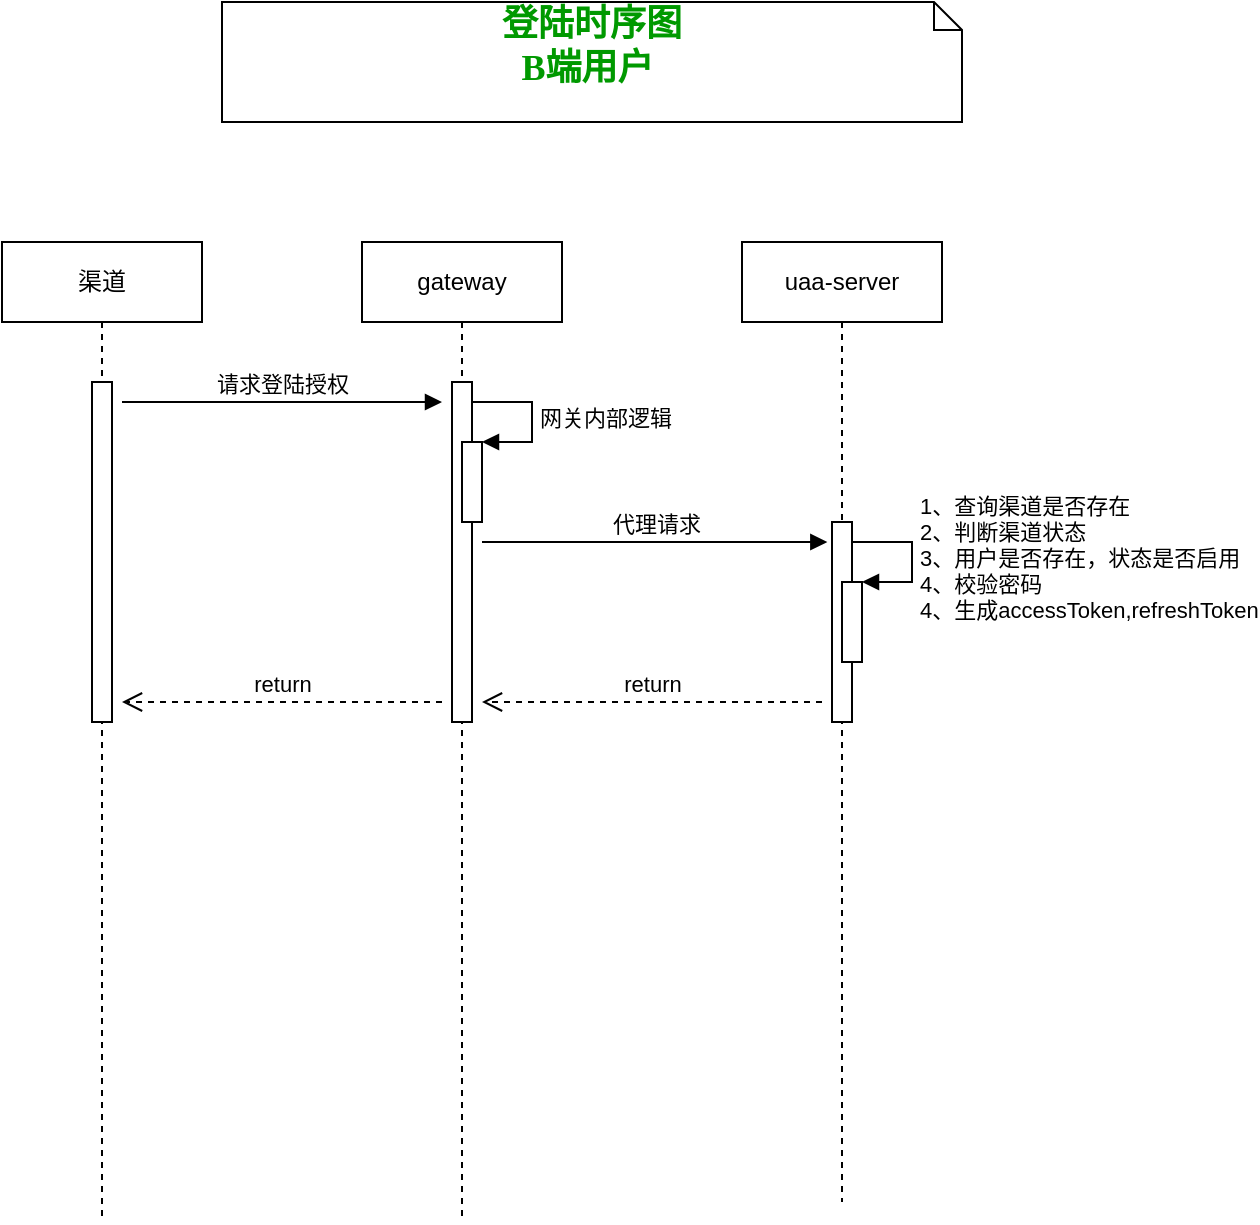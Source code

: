 <mxfile version="14.6.1" type="github">
  <diagram name="Page-1" id="13e1069c-82ec-6db2-03f1-153e76fe0fe0">
    <mxGraphModel dx="1022" dy="437" grid="1" gridSize="10" guides="1" tooltips="1" connect="1" arrows="1" fold="1" page="1" pageScale="1" pageWidth="1100" pageHeight="850" background="#ffffff" math="0" shadow="0">
      <root>
        <mxCell id="0" />
        <mxCell id="1" parent="0" />
        <mxCell id="7baba1c4bc27f4b0-40" value="&lt;font style=&quot;font-size: 18px&quot;&gt;&lt;b&gt;&lt;font color=&quot;#009900&quot;&gt;登陆时序图&lt;br&gt;B端用户&amp;nbsp;&lt;br&gt;&lt;/font&gt;&lt;br&gt;&lt;/b&gt;&lt;/font&gt;" style="shape=note;whiteSpace=wrap;html=1;size=14;verticalAlign=top;align=center;spacingTop=-6;rounded=0;shadow=0;comic=0;labelBackgroundColor=none;strokeWidth=1;fontFamily=Verdana;fontSize=12" parent="1" vertex="1">
          <mxGeometry x="240" width="370" height="60" as="geometry" />
        </mxCell>
        <mxCell id="KGN7WheUU5ocgR0QFIUr-1" value="渠道" style="shape=umlLifeline;perimeter=lifelinePerimeter;whiteSpace=wrap;html=1;container=1;collapsible=0;recursiveResize=0;outlineConnect=0;" vertex="1" parent="1">
          <mxGeometry x="130" y="120" width="100" height="490" as="geometry" />
        </mxCell>
        <mxCell id="KGN7WheUU5ocgR0QFIUr-4" value="" style="html=1;points=[];perimeter=orthogonalPerimeter;" vertex="1" parent="KGN7WheUU5ocgR0QFIUr-1">
          <mxGeometry x="45" y="70" width="10" height="170" as="geometry" />
        </mxCell>
        <mxCell id="KGN7WheUU5ocgR0QFIUr-5" value="请求登陆授权" style="html=1;verticalAlign=bottom;endArrow=block;" edge="1" parent="KGN7WheUU5ocgR0QFIUr-1">
          <mxGeometry width="80" relative="1" as="geometry">
            <mxPoint x="60" y="80" as="sourcePoint" />
            <mxPoint x="220" y="80" as="targetPoint" />
          </mxGeometry>
        </mxCell>
        <mxCell id="KGN7WheUU5ocgR0QFIUr-2" value="gateway" style="shape=umlLifeline;perimeter=lifelinePerimeter;whiteSpace=wrap;html=1;container=1;collapsible=0;recursiveResize=0;outlineConnect=0;" vertex="1" parent="1">
          <mxGeometry x="310" y="120" width="100" height="490" as="geometry" />
        </mxCell>
        <mxCell id="KGN7WheUU5ocgR0QFIUr-8" value="" style="html=1;points=[];perimeter=orthogonalPerimeter;" vertex="1" parent="KGN7WheUU5ocgR0QFIUr-2">
          <mxGeometry x="45" y="70" width="10" height="170" as="geometry" />
        </mxCell>
        <mxCell id="KGN7WheUU5ocgR0QFIUr-9" value="" style="html=1;points=[];perimeter=orthogonalPerimeter;" vertex="1" parent="KGN7WheUU5ocgR0QFIUr-2">
          <mxGeometry x="50" y="100" width="10" height="40" as="geometry" />
        </mxCell>
        <mxCell id="KGN7WheUU5ocgR0QFIUr-10" value="网关内部逻辑" style="edgeStyle=orthogonalEdgeStyle;html=1;align=left;spacingLeft=2;endArrow=block;rounded=0;entryX=1;entryY=0;" edge="1" target="KGN7WheUU5ocgR0QFIUr-9" parent="KGN7WheUU5ocgR0QFIUr-2">
          <mxGeometry relative="1" as="geometry">
            <mxPoint x="55" y="80" as="sourcePoint" />
            <Array as="points">
              <mxPoint x="85" y="80" />
            </Array>
          </mxGeometry>
        </mxCell>
        <mxCell id="KGN7WheUU5ocgR0QFIUr-11" value="代理请求" style="html=1;verticalAlign=bottom;endArrow=block;entryX=-0.233;entryY=0.1;entryDx=0;entryDy=0;entryPerimeter=0;" edge="1" parent="KGN7WheUU5ocgR0QFIUr-2" target="KGN7WheUU5ocgR0QFIUr-12">
          <mxGeometry width="80" relative="1" as="geometry">
            <mxPoint x="60" y="150" as="sourcePoint" />
            <mxPoint x="140" y="150" as="targetPoint" />
          </mxGeometry>
        </mxCell>
        <mxCell id="KGN7WheUU5ocgR0QFIUr-3" value="uaa-server" style="shape=umlLifeline;perimeter=lifelinePerimeter;whiteSpace=wrap;html=1;container=1;collapsible=0;recursiveResize=0;outlineConnect=0;" vertex="1" parent="1">
          <mxGeometry x="500" y="120" width="100" height="480" as="geometry" />
        </mxCell>
        <mxCell id="KGN7WheUU5ocgR0QFIUr-12" value="" style="html=1;points=[];perimeter=orthogonalPerimeter;" vertex="1" parent="KGN7WheUU5ocgR0QFIUr-3">
          <mxGeometry x="45" y="140" width="10" height="100" as="geometry" />
        </mxCell>
        <mxCell id="KGN7WheUU5ocgR0QFIUr-13" value="" style="html=1;points=[];perimeter=orthogonalPerimeter;" vertex="1" parent="KGN7WheUU5ocgR0QFIUr-3">
          <mxGeometry x="50" y="170" width="10" height="40" as="geometry" />
        </mxCell>
        <mxCell id="KGN7WheUU5ocgR0QFIUr-14" value="1、查询渠道是否存在&lt;br&gt;2、判断渠道状态&lt;br&gt;3、用户是否存在，状态是否启用&lt;br&gt;4、校验密码&lt;br&gt;4、生成accessToken,refreshToken" style="edgeStyle=orthogonalEdgeStyle;html=1;align=left;spacingLeft=2;endArrow=block;rounded=0;entryX=1;entryY=0;" edge="1" target="KGN7WheUU5ocgR0QFIUr-13" parent="KGN7WheUU5ocgR0QFIUr-3">
          <mxGeometry relative="1" as="geometry">
            <mxPoint x="55" y="150" as="sourcePoint" />
            <Array as="points">
              <mxPoint x="85" y="150" />
            </Array>
          </mxGeometry>
        </mxCell>
        <mxCell id="KGN7WheUU5ocgR0QFIUr-15" value="return" style="html=1;verticalAlign=bottom;endArrow=open;dashed=1;endSize=8;" edge="1" parent="1">
          <mxGeometry relative="1" as="geometry">
            <mxPoint x="540" y="350" as="sourcePoint" />
            <mxPoint x="370" y="350" as="targetPoint" />
          </mxGeometry>
        </mxCell>
        <mxCell id="KGN7WheUU5ocgR0QFIUr-17" value="return" style="html=1;verticalAlign=bottom;endArrow=open;dashed=1;endSize=8;" edge="1" parent="1">
          <mxGeometry relative="1" as="geometry">
            <mxPoint x="350" y="350" as="sourcePoint" />
            <mxPoint x="190" y="350" as="targetPoint" />
          </mxGeometry>
        </mxCell>
      </root>
    </mxGraphModel>
  </diagram>
</mxfile>
